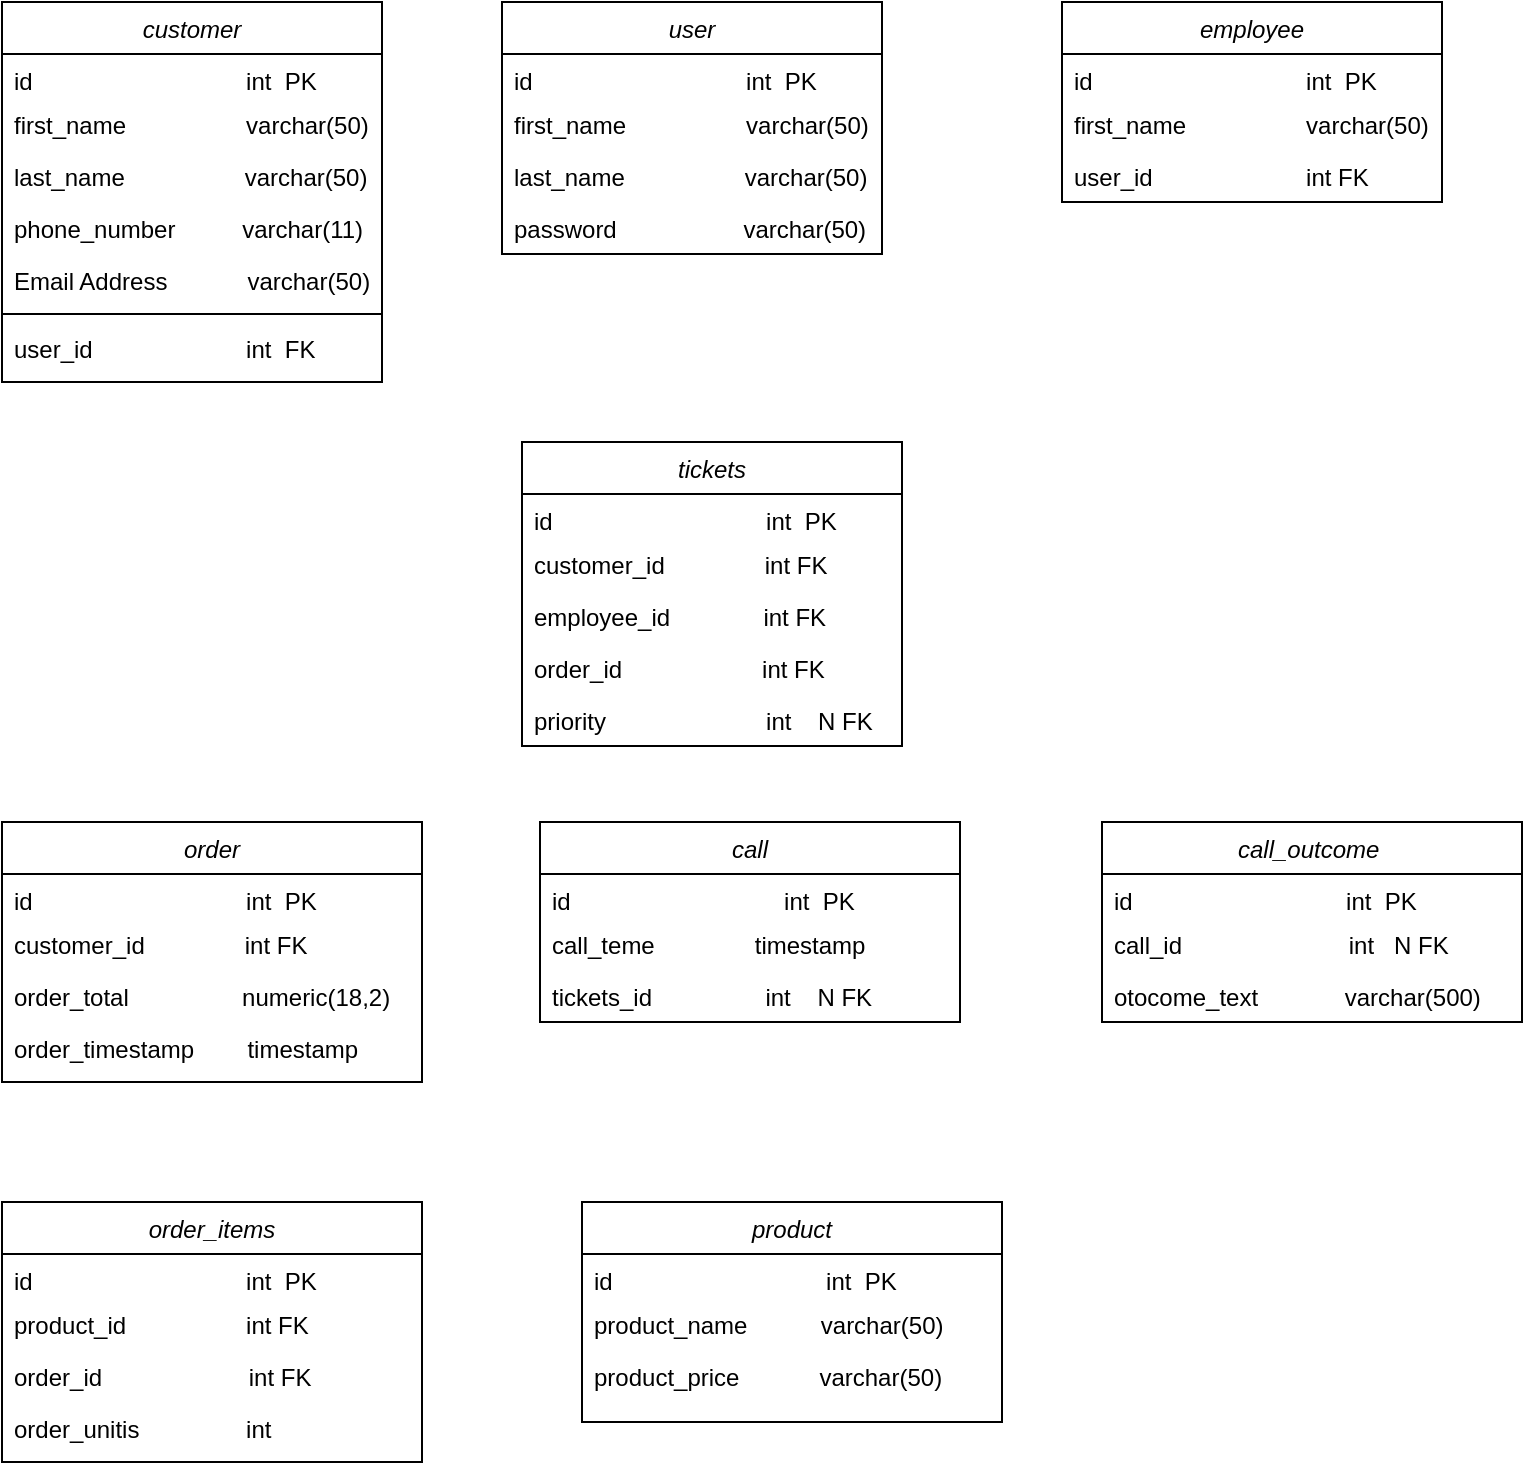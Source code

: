 <mxfile version="24.0.7" type="github">
  <diagram id="C5RBs43oDa-KdzZeNtuy" name="Page-1">
    <mxGraphModel dx="794" dy="484" grid="1" gridSize="10" guides="1" tooltips="1" connect="1" arrows="1" fold="1" page="1" pageScale="1" pageWidth="827" pageHeight="1169" math="0" shadow="0">
      <root>
        <mxCell id="WIyWlLk6GJQsqaUBKTNV-0" />
        <mxCell id="WIyWlLk6GJQsqaUBKTNV-1" parent="WIyWlLk6GJQsqaUBKTNV-0" />
        <mxCell id="zkfFHV4jXpPFQw0GAbJ--0" value="customer" style="swimlane;fontStyle=2;align=center;verticalAlign=top;childLayout=stackLayout;horizontal=1;startSize=26;horizontalStack=0;resizeParent=1;resizeLast=0;collapsible=1;marginBottom=0;rounded=0;shadow=0;strokeWidth=1;" parent="WIyWlLk6GJQsqaUBKTNV-1" vertex="1">
          <mxGeometry x="40" y="100" width="190" height="190" as="geometry">
            <mxRectangle x="230" y="140" width="160" height="26" as="alternateBounds" />
          </mxGeometry>
        </mxCell>
        <mxCell id="zkfFHV4jXpPFQw0GAbJ--1" value="id                                int  PK" style="text;align=left;verticalAlign=top;spacingLeft=4;spacingRight=4;overflow=hidden;rotatable=0;points=[[0,0.5],[1,0.5]];portConstraint=eastwest;" parent="zkfFHV4jXpPFQw0GAbJ--0" vertex="1">
          <mxGeometry y="26" width="190" height="22" as="geometry" />
        </mxCell>
        <mxCell id="7bbJHvcjwzr7xM_UKjSH-0" value="first_name                  varchar(50)" style="text;align=left;verticalAlign=top;spacingLeft=4;spacingRight=4;overflow=hidden;rotatable=0;points=[[0,0.5],[1,0.5]];portConstraint=eastwest;" vertex="1" parent="zkfFHV4jXpPFQw0GAbJ--0">
          <mxGeometry y="48" width="190" height="26" as="geometry" />
        </mxCell>
        <mxCell id="7bbJHvcjwzr7xM_UKjSH-1" value="last_name                  varchar(50)" style="text;align=left;verticalAlign=top;spacingLeft=4;spacingRight=4;overflow=hidden;rotatable=0;points=[[0,0.5],[1,0.5]];portConstraint=eastwest;" vertex="1" parent="zkfFHV4jXpPFQw0GAbJ--0">
          <mxGeometry y="74" width="190" height="26" as="geometry" />
        </mxCell>
        <mxCell id="zkfFHV4jXpPFQw0GAbJ--2" value="phone_number          varchar(11)" style="text;align=left;verticalAlign=top;spacingLeft=4;spacingRight=4;overflow=hidden;rotatable=0;points=[[0,0.5],[1,0.5]];portConstraint=eastwest;rounded=0;shadow=0;html=0;" parent="zkfFHV4jXpPFQw0GAbJ--0" vertex="1">
          <mxGeometry y="100" width="190" height="26" as="geometry" />
        </mxCell>
        <mxCell id="zkfFHV4jXpPFQw0GAbJ--3" value="Email Address            varchar(50)" style="text;align=left;verticalAlign=top;spacingLeft=4;spacingRight=4;overflow=hidden;rotatable=0;points=[[0,0.5],[1,0.5]];portConstraint=eastwest;rounded=0;shadow=0;html=0;" parent="zkfFHV4jXpPFQw0GAbJ--0" vertex="1">
          <mxGeometry y="126" width="190" height="26" as="geometry" />
        </mxCell>
        <mxCell id="zkfFHV4jXpPFQw0GAbJ--4" value="" style="line;html=1;strokeWidth=1;align=left;verticalAlign=middle;spacingTop=-1;spacingLeft=3;spacingRight=3;rotatable=0;labelPosition=right;points=[];portConstraint=eastwest;" parent="zkfFHV4jXpPFQw0GAbJ--0" vertex="1">
          <mxGeometry y="152" width="190" height="8" as="geometry" />
        </mxCell>
        <mxCell id="zkfFHV4jXpPFQw0GAbJ--5" value="user_id                       int  FK   " style="text;align=left;verticalAlign=top;spacingLeft=4;spacingRight=4;overflow=hidden;rotatable=0;points=[[0,0.5],[1,0.5]];portConstraint=eastwest;" parent="zkfFHV4jXpPFQw0GAbJ--0" vertex="1">
          <mxGeometry y="160" width="190" height="26" as="geometry" />
        </mxCell>
        <mxCell id="7bbJHvcjwzr7xM_UKjSH-2" value="user" style="swimlane;fontStyle=2;align=center;verticalAlign=top;childLayout=stackLayout;horizontal=1;startSize=26;horizontalStack=0;resizeParent=1;resizeLast=0;collapsible=1;marginBottom=0;rounded=0;shadow=0;strokeWidth=1;" vertex="1" parent="WIyWlLk6GJQsqaUBKTNV-1">
          <mxGeometry x="290" y="100" width="190" height="126" as="geometry">
            <mxRectangle x="230" y="140" width="160" height="26" as="alternateBounds" />
          </mxGeometry>
        </mxCell>
        <mxCell id="7bbJHvcjwzr7xM_UKjSH-3" value="id                                int  PK" style="text;align=left;verticalAlign=top;spacingLeft=4;spacingRight=4;overflow=hidden;rotatable=0;points=[[0,0.5],[1,0.5]];portConstraint=eastwest;" vertex="1" parent="7bbJHvcjwzr7xM_UKjSH-2">
          <mxGeometry y="26" width="190" height="22" as="geometry" />
        </mxCell>
        <mxCell id="7bbJHvcjwzr7xM_UKjSH-4" value="first_name                  varchar(50)" style="text;align=left;verticalAlign=top;spacingLeft=4;spacingRight=4;overflow=hidden;rotatable=0;points=[[0,0.5],[1,0.5]];portConstraint=eastwest;" vertex="1" parent="7bbJHvcjwzr7xM_UKjSH-2">
          <mxGeometry y="48" width="190" height="26" as="geometry" />
        </mxCell>
        <mxCell id="7bbJHvcjwzr7xM_UKjSH-5" value="last_name                  varchar(50)" style="text;align=left;verticalAlign=top;spacingLeft=4;spacingRight=4;overflow=hidden;rotatable=0;points=[[0,0.5],[1,0.5]];portConstraint=eastwest;" vertex="1" parent="7bbJHvcjwzr7xM_UKjSH-2">
          <mxGeometry y="74" width="190" height="26" as="geometry" />
        </mxCell>
        <mxCell id="7bbJHvcjwzr7xM_UKjSH-6" value="password                   varchar(50)" style="text;align=left;verticalAlign=top;spacingLeft=4;spacingRight=4;overflow=hidden;rotatable=0;points=[[0,0.5],[1,0.5]];portConstraint=eastwest;rounded=0;shadow=0;html=0;" vertex="1" parent="7bbJHvcjwzr7xM_UKjSH-2">
          <mxGeometry y="100" width="190" height="26" as="geometry" />
        </mxCell>
        <mxCell id="7bbJHvcjwzr7xM_UKjSH-10" value="employee" style="swimlane;fontStyle=2;align=center;verticalAlign=top;childLayout=stackLayout;horizontal=1;startSize=26;horizontalStack=0;resizeParent=1;resizeLast=0;collapsible=1;marginBottom=0;rounded=0;shadow=0;strokeWidth=1;" vertex="1" parent="WIyWlLk6GJQsqaUBKTNV-1">
          <mxGeometry x="570" y="100" width="190" height="100" as="geometry">
            <mxRectangle x="230" y="140" width="160" height="26" as="alternateBounds" />
          </mxGeometry>
        </mxCell>
        <mxCell id="7bbJHvcjwzr7xM_UKjSH-11" value="id                                int  PK" style="text;align=left;verticalAlign=top;spacingLeft=4;spacingRight=4;overflow=hidden;rotatable=0;points=[[0,0.5],[1,0.5]];portConstraint=eastwest;" vertex="1" parent="7bbJHvcjwzr7xM_UKjSH-10">
          <mxGeometry y="26" width="190" height="22" as="geometry" />
        </mxCell>
        <mxCell id="7bbJHvcjwzr7xM_UKjSH-12" value="first_name                  varchar(50)" style="text;align=left;verticalAlign=top;spacingLeft=4;spacingRight=4;overflow=hidden;rotatable=0;points=[[0,0.5],[1,0.5]];portConstraint=eastwest;" vertex="1" parent="7bbJHvcjwzr7xM_UKjSH-10">
          <mxGeometry y="48" width="190" height="26" as="geometry" />
        </mxCell>
        <mxCell id="7bbJHvcjwzr7xM_UKjSH-13" value="user_id                       int FK" style="text;align=left;verticalAlign=top;spacingLeft=4;spacingRight=4;overflow=hidden;rotatable=0;points=[[0,0.5],[1,0.5]];portConstraint=eastwest;" vertex="1" parent="7bbJHvcjwzr7xM_UKjSH-10">
          <mxGeometry y="74" width="190" height="26" as="geometry" />
        </mxCell>
        <mxCell id="7bbJHvcjwzr7xM_UKjSH-15" value="tickets" style="swimlane;fontStyle=2;align=center;verticalAlign=top;childLayout=stackLayout;horizontal=1;startSize=26;horizontalStack=0;resizeParent=1;resizeLast=0;collapsible=1;marginBottom=0;rounded=0;shadow=0;strokeWidth=1;" vertex="1" parent="WIyWlLk6GJQsqaUBKTNV-1">
          <mxGeometry x="300" y="320" width="190" height="152" as="geometry">
            <mxRectangle x="230" y="140" width="160" height="26" as="alternateBounds" />
          </mxGeometry>
        </mxCell>
        <mxCell id="7bbJHvcjwzr7xM_UKjSH-16" value="id                                int  PK" style="text;align=left;verticalAlign=top;spacingLeft=4;spacingRight=4;overflow=hidden;rotatable=0;points=[[0,0.5],[1,0.5]];portConstraint=eastwest;" vertex="1" parent="7bbJHvcjwzr7xM_UKjSH-15">
          <mxGeometry y="26" width="190" height="22" as="geometry" />
        </mxCell>
        <mxCell id="7bbJHvcjwzr7xM_UKjSH-17" value="customer_id               int FK" style="text;align=left;verticalAlign=top;spacingLeft=4;spacingRight=4;overflow=hidden;rotatable=0;points=[[0,0.5],[1,0.5]];portConstraint=eastwest;" vertex="1" parent="7bbJHvcjwzr7xM_UKjSH-15">
          <mxGeometry y="48" width="190" height="26" as="geometry" />
        </mxCell>
        <mxCell id="7bbJHvcjwzr7xM_UKjSH-18" value="employee_id              int FK" style="text;align=left;verticalAlign=top;spacingLeft=4;spacingRight=4;overflow=hidden;rotatable=0;points=[[0,0.5],[1,0.5]];portConstraint=eastwest;" vertex="1" parent="7bbJHvcjwzr7xM_UKjSH-15">
          <mxGeometry y="74" width="190" height="26" as="geometry" />
        </mxCell>
        <mxCell id="7bbJHvcjwzr7xM_UKjSH-19" value="order_id                     int FK" style="text;align=left;verticalAlign=top;spacingLeft=4;spacingRight=4;overflow=hidden;rotatable=0;points=[[0,0.5],[1,0.5]];portConstraint=eastwest;rounded=0;shadow=0;html=0;" vertex="1" parent="7bbJHvcjwzr7xM_UKjSH-15">
          <mxGeometry y="100" width="190" height="26" as="geometry" />
        </mxCell>
        <mxCell id="7bbJHvcjwzr7xM_UKjSH-20" value="priority                        int    N FK" style="text;align=left;verticalAlign=top;spacingLeft=4;spacingRight=4;overflow=hidden;rotatable=0;points=[[0,0.5],[1,0.5]];portConstraint=eastwest;rounded=0;shadow=0;html=0;" vertex="1" parent="7bbJHvcjwzr7xM_UKjSH-15">
          <mxGeometry y="126" width="190" height="26" as="geometry" />
        </mxCell>
        <mxCell id="7bbJHvcjwzr7xM_UKjSH-21" value=" order" style="swimlane;fontStyle=2;align=center;verticalAlign=top;childLayout=stackLayout;horizontal=1;startSize=26;horizontalStack=0;resizeParent=1;resizeLast=0;collapsible=1;marginBottom=0;rounded=0;shadow=0;strokeWidth=1;" vertex="1" parent="WIyWlLk6GJQsqaUBKTNV-1">
          <mxGeometry x="40" y="510" width="210" height="130" as="geometry">
            <mxRectangle x="230" y="140" width="160" height="26" as="alternateBounds" />
          </mxGeometry>
        </mxCell>
        <mxCell id="7bbJHvcjwzr7xM_UKjSH-22" value="id                                int  PK" style="text;align=left;verticalAlign=top;spacingLeft=4;spacingRight=4;overflow=hidden;rotatable=0;points=[[0,0.5],[1,0.5]];portConstraint=eastwest;" vertex="1" parent="7bbJHvcjwzr7xM_UKjSH-21">
          <mxGeometry y="26" width="210" height="22" as="geometry" />
        </mxCell>
        <mxCell id="7bbJHvcjwzr7xM_UKjSH-23" value="customer_id               int FK" style="text;align=left;verticalAlign=top;spacingLeft=4;spacingRight=4;overflow=hidden;rotatable=0;points=[[0,0.5],[1,0.5]];portConstraint=eastwest;" vertex="1" parent="7bbJHvcjwzr7xM_UKjSH-21">
          <mxGeometry y="48" width="210" height="26" as="geometry" />
        </mxCell>
        <mxCell id="7bbJHvcjwzr7xM_UKjSH-25" value="order_total                 numeric(18,2)" style="text;align=left;verticalAlign=top;spacingLeft=4;spacingRight=4;overflow=hidden;rotatable=0;points=[[0,0.5],[1,0.5]];portConstraint=eastwest;rounded=0;shadow=0;html=0;" vertex="1" parent="7bbJHvcjwzr7xM_UKjSH-21">
          <mxGeometry y="74" width="210" height="26" as="geometry" />
        </mxCell>
        <mxCell id="7bbJHvcjwzr7xM_UKjSH-26" value="order_timestamp        timestamp" style="text;align=left;verticalAlign=top;spacingLeft=4;spacingRight=4;overflow=hidden;rotatable=0;points=[[0,0.5],[1,0.5]];portConstraint=eastwest;rounded=0;shadow=0;html=0;" vertex="1" parent="7bbJHvcjwzr7xM_UKjSH-21">
          <mxGeometry y="100" width="210" height="26" as="geometry" />
        </mxCell>
        <mxCell id="7bbJHvcjwzr7xM_UKjSH-27" value=" call" style="swimlane;fontStyle=2;align=center;verticalAlign=top;childLayout=stackLayout;horizontal=1;startSize=26;horizontalStack=0;resizeParent=1;resizeLast=0;collapsible=1;marginBottom=0;rounded=0;shadow=0;strokeWidth=1;" vertex="1" parent="WIyWlLk6GJQsqaUBKTNV-1">
          <mxGeometry x="309" y="510" width="210" height="100" as="geometry">
            <mxRectangle x="230" y="140" width="160" height="26" as="alternateBounds" />
          </mxGeometry>
        </mxCell>
        <mxCell id="7bbJHvcjwzr7xM_UKjSH-28" value="id                                int  PK" style="text;align=left;verticalAlign=top;spacingLeft=4;spacingRight=4;overflow=hidden;rotatable=0;points=[[0,0.5],[1,0.5]];portConstraint=eastwest;" vertex="1" parent="7bbJHvcjwzr7xM_UKjSH-27">
          <mxGeometry y="26" width="210" height="22" as="geometry" />
        </mxCell>
        <mxCell id="7bbJHvcjwzr7xM_UKjSH-29" value="call_teme               timestamp " style="text;align=left;verticalAlign=top;spacingLeft=4;spacingRight=4;overflow=hidden;rotatable=0;points=[[0,0.5],[1,0.5]];portConstraint=eastwest;" vertex="1" parent="7bbJHvcjwzr7xM_UKjSH-27">
          <mxGeometry y="48" width="210" height="26" as="geometry" />
        </mxCell>
        <mxCell id="7bbJHvcjwzr7xM_UKjSH-30" value="tickets_id                 int    N FK" style="text;align=left;verticalAlign=top;spacingLeft=4;spacingRight=4;overflow=hidden;rotatable=0;points=[[0,0.5],[1,0.5]];portConstraint=eastwest;rounded=0;shadow=0;html=0;" vertex="1" parent="7bbJHvcjwzr7xM_UKjSH-27">
          <mxGeometry y="74" width="210" height="26" as="geometry" />
        </mxCell>
        <mxCell id="7bbJHvcjwzr7xM_UKjSH-32" value=" call_outcome " style="swimlane;fontStyle=2;align=center;verticalAlign=top;childLayout=stackLayout;horizontal=1;startSize=26;horizontalStack=0;resizeParent=1;resizeLast=0;collapsible=1;marginBottom=0;rounded=0;shadow=0;strokeWidth=1;" vertex="1" parent="WIyWlLk6GJQsqaUBKTNV-1">
          <mxGeometry x="590" y="510" width="210" height="100" as="geometry">
            <mxRectangle x="230" y="140" width="160" height="26" as="alternateBounds" />
          </mxGeometry>
        </mxCell>
        <mxCell id="7bbJHvcjwzr7xM_UKjSH-33" value="id                                int  PK" style="text;align=left;verticalAlign=top;spacingLeft=4;spacingRight=4;overflow=hidden;rotatable=0;points=[[0,0.5],[1,0.5]];portConstraint=eastwest;" vertex="1" parent="7bbJHvcjwzr7xM_UKjSH-32">
          <mxGeometry y="26" width="210" height="22" as="geometry" />
        </mxCell>
        <mxCell id="7bbJHvcjwzr7xM_UKjSH-34" value="call_id                         int   N FK" style="text;align=left;verticalAlign=top;spacingLeft=4;spacingRight=4;overflow=hidden;rotatable=0;points=[[0,0.5],[1,0.5]];portConstraint=eastwest;" vertex="1" parent="7bbJHvcjwzr7xM_UKjSH-32">
          <mxGeometry y="48" width="210" height="26" as="geometry" />
        </mxCell>
        <mxCell id="7bbJHvcjwzr7xM_UKjSH-35" value="otocome_text             varchar(500)" style="text;align=left;verticalAlign=top;spacingLeft=4;spacingRight=4;overflow=hidden;rotatable=0;points=[[0,0.5],[1,0.5]];portConstraint=eastwest;rounded=0;shadow=0;html=0;" vertex="1" parent="7bbJHvcjwzr7xM_UKjSH-32">
          <mxGeometry y="74" width="210" height="26" as="geometry" />
        </mxCell>
        <mxCell id="7bbJHvcjwzr7xM_UKjSH-36" value=" order_items" style="swimlane;fontStyle=2;align=center;verticalAlign=top;childLayout=stackLayout;horizontal=1;startSize=26;horizontalStack=0;resizeParent=1;resizeLast=0;collapsible=1;marginBottom=0;rounded=0;shadow=0;strokeWidth=1;" vertex="1" parent="WIyWlLk6GJQsqaUBKTNV-1">
          <mxGeometry x="40" y="700" width="210" height="130" as="geometry">
            <mxRectangle x="230" y="140" width="160" height="26" as="alternateBounds" />
          </mxGeometry>
        </mxCell>
        <mxCell id="7bbJHvcjwzr7xM_UKjSH-37" value="id                                int  PK" style="text;align=left;verticalAlign=top;spacingLeft=4;spacingRight=4;overflow=hidden;rotatable=0;points=[[0,0.5],[1,0.5]];portConstraint=eastwest;" vertex="1" parent="7bbJHvcjwzr7xM_UKjSH-36">
          <mxGeometry y="26" width="210" height="22" as="geometry" />
        </mxCell>
        <mxCell id="7bbJHvcjwzr7xM_UKjSH-38" value="product_id                  int FK" style="text;align=left;verticalAlign=top;spacingLeft=4;spacingRight=4;overflow=hidden;rotatable=0;points=[[0,0.5],[1,0.5]];portConstraint=eastwest;" vertex="1" parent="7bbJHvcjwzr7xM_UKjSH-36">
          <mxGeometry y="48" width="210" height="26" as="geometry" />
        </mxCell>
        <mxCell id="7bbJHvcjwzr7xM_UKjSH-39" value="order_id                      int FK" style="text;align=left;verticalAlign=top;spacingLeft=4;spacingRight=4;overflow=hidden;rotatable=0;points=[[0,0.5],[1,0.5]];portConstraint=eastwest;rounded=0;shadow=0;html=0;" vertex="1" parent="7bbJHvcjwzr7xM_UKjSH-36">
          <mxGeometry y="74" width="210" height="26" as="geometry" />
        </mxCell>
        <mxCell id="7bbJHvcjwzr7xM_UKjSH-40" value="order_unitis                int" style="text;align=left;verticalAlign=top;spacingLeft=4;spacingRight=4;overflow=hidden;rotatable=0;points=[[0,0.5],[1,0.5]];portConstraint=eastwest;rounded=0;shadow=0;html=0;" vertex="1" parent="7bbJHvcjwzr7xM_UKjSH-36">
          <mxGeometry y="100" width="210" height="26" as="geometry" />
        </mxCell>
        <mxCell id="7bbJHvcjwzr7xM_UKjSH-41" value="product" style="swimlane;fontStyle=2;align=center;verticalAlign=top;childLayout=stackLayout;horizontal=1;startSize=26;horizontalStack=0;resizeParent=1;resizeLast=0;collapsible=1;marginBottom=0;rounded=0;shadow=0;strokeWidth=1;" vertex="1" parent="WIyWlLk6GJQsqaUBKTNV-1">
          <mxGeometry x="330" y="700" width="210" height="110" as="geometry">
            <mxRectangle x="230" y="140" width="160" height="26" as="alternateBounds" />
          </mxGeometry>
        </mxCell>
        <mxCell id="7bbJHvcjwzr7xM_UKjSH-42" value="id                                int  PK" style="text;align=left;verticalAlign=top;spacingLeft=4;spacingRight=4;overflow=hidden;rotatable=0;points=[[0,0.5],[1,0.5]];portConstraint=eastwest;" vertex="1" parent="7bbJHvcjwzr7xM_UKjSH-41">
          <mxGeometry y="26" width="210" height="22" as="geometry" />
        </mxCell>
        <mxCell id="7bbJHvcjwzr7xM_UKjSH-43" value="product_name           varchar(50)" style="text;align=left;verticalAlign=top;spacingLeft=4;spacingRight=4;overflow=hidden;rotatable=0;points=[[0,0.5],[1,0.5]];portConstraint=eastwest;" vertex="1" parent="7bbJHvcjwzr7xM_UKjSH-41">
          <mxGeometry y="48" width="210" height="26" as="geometry" />
        </mxCell>
        <mxCell id="7bbJHvcjwzr7xM_UKjSH-46" value="product_price            varchar(50)" style="text;align=left;verticalAlign=top;spacingLeft=4;spacingRight=4;overflow=hidden;rotatable=0;points=[[0,0.5],[1,0.5]];portConstraint=eastwest;" vertex="1" parent="7bbJHvcjwzr7xM_UKjSH-41">
          <mxGeometry y="74" width="210" height="26" as="geometry" />
        </mxCell>
      </root>
    </mxGraphModel>
  </diagram>
</mxfile>
